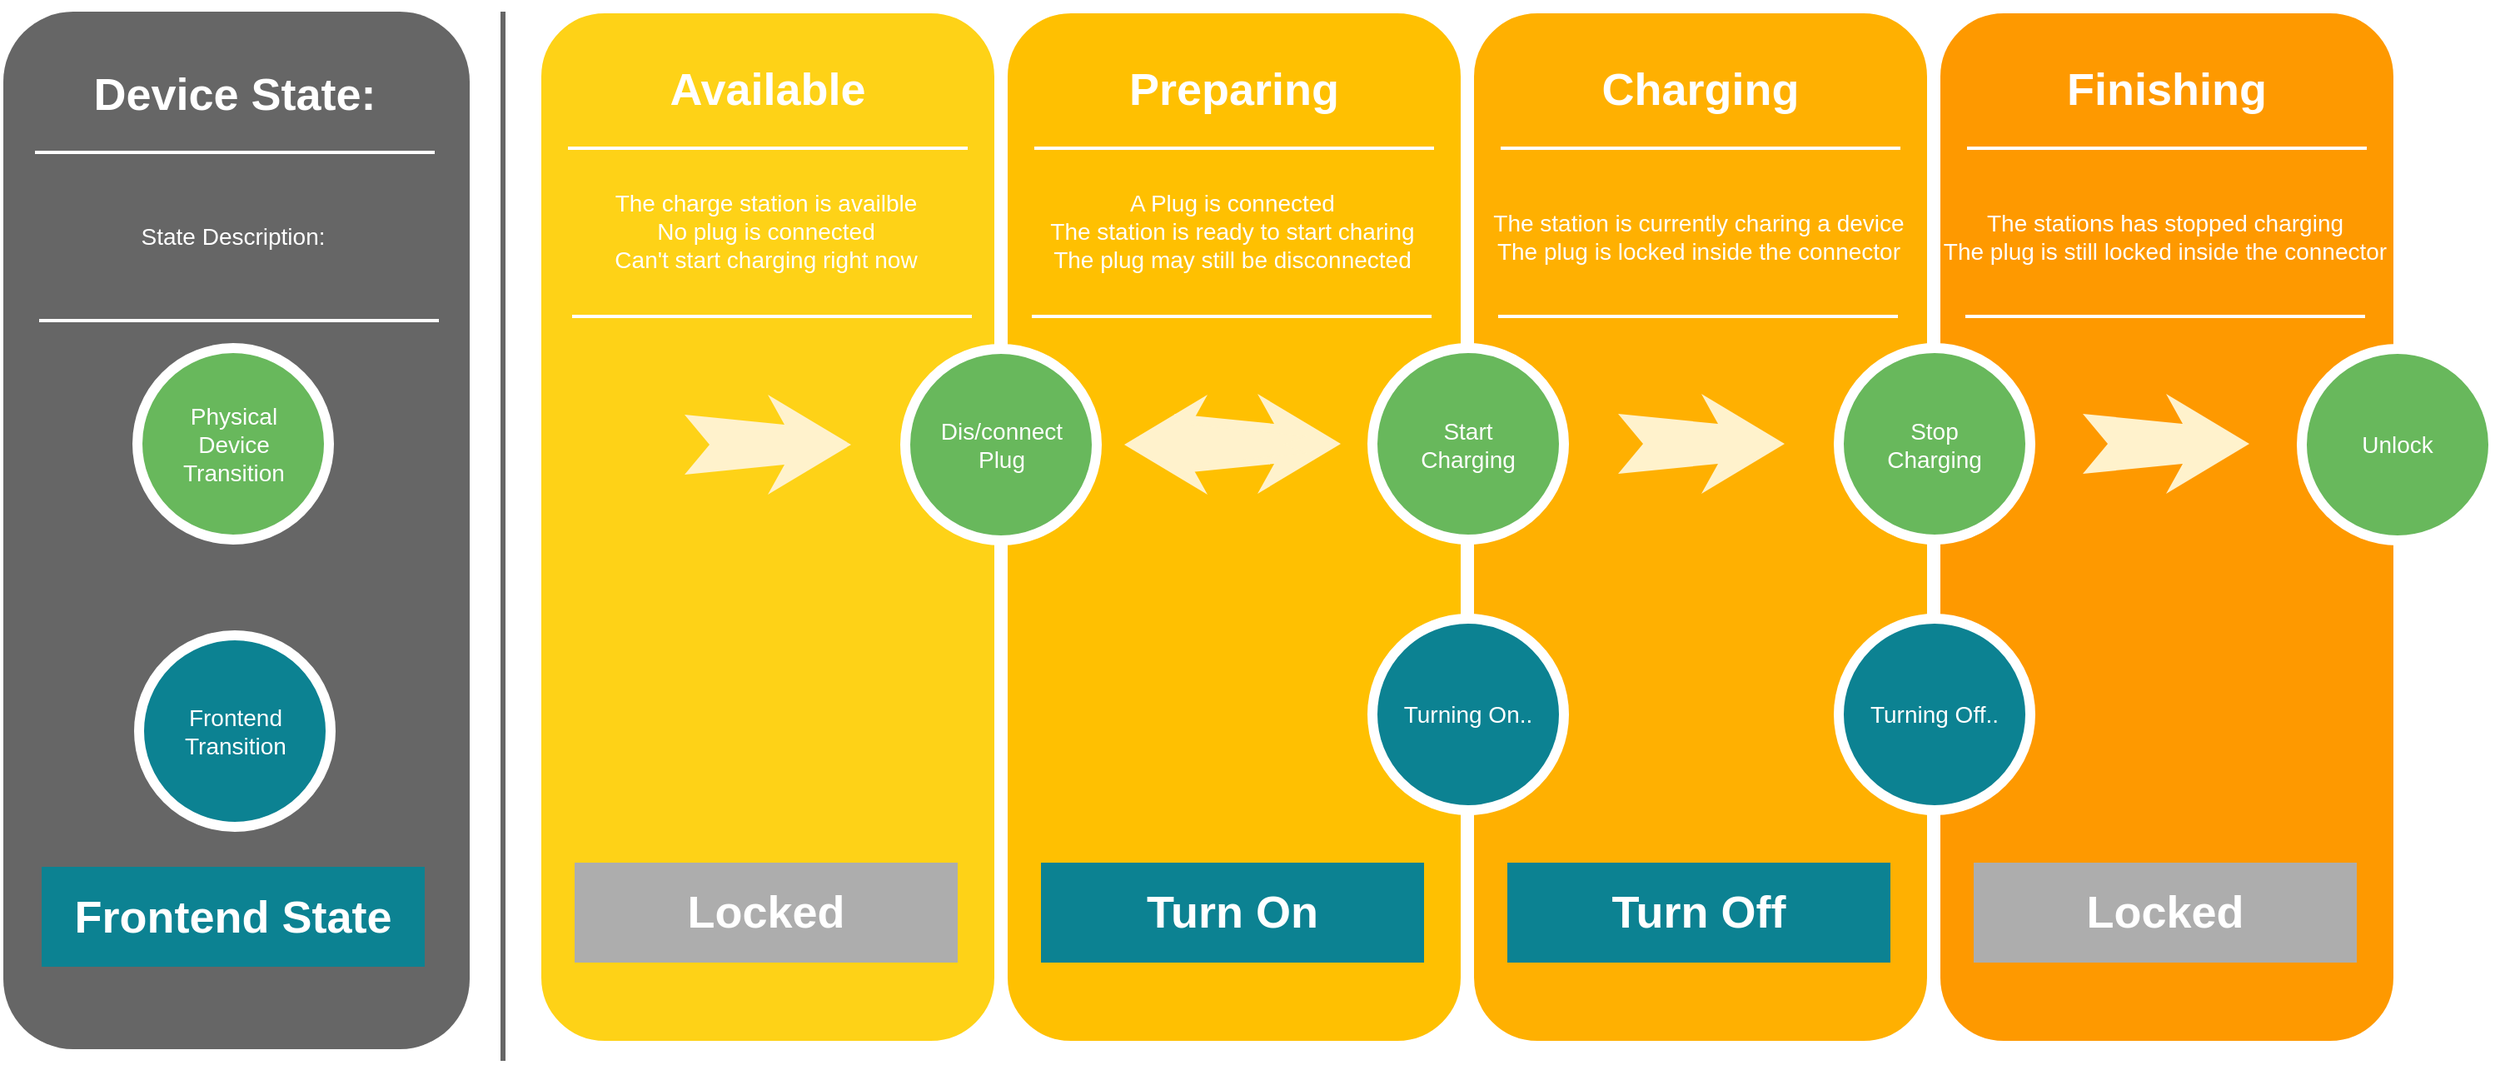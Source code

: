 <mxfile version="10.6.2" type="device"><diagram name="Page-1" id="12e1b939-464a-85fe-373e-61e167be1490"><mxGraphModel dx="2249" dy="1078" grid="1" gridSize="10" guides="1" tooltips="1" connect="1" arrows="1" fold="1" page="1" pageScale="1.5" pageWidth="1169" pageHeight="826" background="#ffffff" math="0" shadow="0"><root><mxCell id="0"/><mxCell id="1" parent="0"/><mxCell id="60da8b9f42644d3a-2" value="" style="whiteSpace=wrap;html=1;rounded=1;shadow=0;strokeWidth=8;fontSize=20;align=center;fillColor=#FED217;strokeColor=#FFFFFF;" parent="1" vertex="1"><mxGeometry x="349" y="405" width="280" height="625" as="geometry"/></mxCell><mxCell id="60da8b9f42644d3a-3" value="Available" style="text;html=1;strokeColor=none;fillColor=none;align=center;verticalAlign=middle;whiteSpace=wrap;rounded=0;shadow=0;fontSize=27;fontColor=#FFFFFF;fontStyle=1" parent="1" vertex="1"><mxGeometry x="349" y="425" width="280" height="60" as="geometry"/></mxCell><mxCell id="60da8b9f42644d3a-4" value="The charge station is availble&lt;br&gt;No plug is connected&lt;br&gt;Can't start charging right now&lt;br&gt;" style="text;html=1;strokeColor=none;fillColor=none;align=center;verticalAlign=middle;whiteSpace=wrap;rounded=0;shadow=0;fontSize=14;fontColor=#FFFFFF;" parent="1" vertex="1"><mxGeometry x="348" y="495" width="280" height="90" as="geometry"/></mxCell><mxCell id="60da8b9f42644d3a-6" value="" style="line;strokeWidth=2;html=1;rounded=0;shadow=0;fontSize=27;align=center;fillColor=none;strokeColor=#FFFFFF;" parent="1" vertex="1"><mxGeometry x="369" y="485" width="240" height="10" as="geometry"/></mxCell><mxCell id="60da8b9f42644d3a-9" value="" style="html=1;shadow=0;dashed=0;align=center;verticalAlign=middle;shape=mxgraph.arrows2.stylisedArrow;dy=0.6;dx=40;notch=15;feather=0.4;rounded=0;strokeWidth=1;fontSize=27;strokeColor=none;fillColor=#fff2cc;" parent="1" vertex="1"><mxGeometry x="439" y="638" width="100" height="60" as="geometry"/></mxCell><mxCell id="60da8b9f42644d3a-17" value="" style="whiteSpace=wrap;html=1;rounded=1;shadow=0;strokeWidth=8;fontSize=20;align=center;fillColor=#FFC001;strokeColor=#FFFFFF;" parent="1" vertex="1"><mxGeometry x="629" y="405" width="280" height="625" as="geometry"/></mxCell><mxCell id="60da8b9f42644d3a-18" value="Preparing" style="text;html=1;strokeColor=none;fillColor=none;align=center;verticalAlign=middle;whiteSpace=wrap;rounded=0;shadow=0;fontSize=27;fontColor=#FFFFFF;fontStyle=1" parent="1" vertex="1"><mxGeometry x="629" y="425" width="280" height="60" as="geometry"/></mxCell><mxCell id="60da8b9f42644d3a-19" value="A Plug is connected&lt;br&gt;The station is ready to start charing&lt;br&gt;The plug may still be disconnected&lt;br&gt;" style="text;html=1;strokeColor=none;fillColor=none;align=center;verticalAlign=middle;whiteSpace=wrap;rounded=0;shadow=0;fontSize=14;fontColor=#FFFFFF;" parent="1" vertex="1"><mxGeometry x="627.5" y="495" width="280" height="90" as="geometry"/></mxCell><mxCell id="60da8b9f42644d3a-20" value="" style="line;strokeWidth=2;html=1;rounded=0;shadow=0;fontSize=27;align=center;fillColor=none;strokeColor=#FFFFFF;" parent="1" vertex="1"><mxGeometry x="649" y="485" width="240" height="10" as="geometry"/></mxCell><mxCell id="60da8b9f42644d3a-23" value="" style="html=1;shadow=0;dashed=0;align=center;verticalAlign=middle;shape=mxgraph.arrows2.stylisedArrow;dy=0.6;dx=40;notch=15;feather=0.4;rounded=0;strokeWidth=1;fontSize=27;strokeColor=none;fillColor=#fff2cc;" parent="1" vertex="1"><mxGeometry x="733" y="637.5" width="100" height="60" as="geometry"/></mxCell><mxCell id="60da8b9f42644d3a-24" value="" style="whiteSpace=wrap;html=1;rounded=1;shadow=0;strokeWidth=8;fontSize=20;align=center;fillColor=#FFB001;strokeColor=#FFFFFF;" parent="1" vertex="1"><mxGeometry x="909" y="405" width="280" height="625" as="geometry"/></mxCell><mxCell id="60da8b9f42644d3a-25" value="Charging" style="text;html=1;strokeColor=none;fillColor=none;align=center;verticalAlign=middle;whiteSpace=wrap;rounded=0;shadow=0;fontSize=27;fontColor=#FFFFFF;fontStyle=1" parent="1" vertex="1"><mxGeometry x="909" y="425" width="280" height="60" as="geometry"/></mxCell><mxCell id="60da8b9f42644d3a-26" value="The station is currently charing a device&lt;br&gt;The plug is locked inside the connector&lt;br&gt;" style="text;html=1;strokeColor=none;fillColor=none;align=center;verticalAlign=middle;whiteSpace=wrap;rounded=0;shadow=0;fontSize=14;fontColor=#FFFFFF;" parent="1" vertex="1"><mxGeometry x="907.5" y="497.5" width="280" height="90" as="geometry"/></mxCell><mxCell id="60da8b9f42644d3a-27" value="" style="line;strokeWidth=2;html=1;rounded=0;shadow=0;fontSize=27;align=center;fillColor=none;strokeColor=#FFFFFF;" parent="1" vertex="1"><mxGeometry x="929" y="485" width="240" height="10" as="geometry"/></mxCell><mxCell id="60da8b9f42644d3a-29" value="Start&lt;br&gt;Charging&lt;br&gt;" style="ellipse;whiteSpace=wrap;html=1;rounded=0;shadow=0;strokeWidth=6;fontSize=14;align=center;fillColor=#68B85C;strokeColor=#FFFFFF;fontColor=#FFFFFF;" parent="1" vertex="1"><mxGeometry x="852" y="610" width="115" height="115" as="geometry"/></mxCell><mxCell id="60da8b9f42644d3a-30" value="" style="html=1;shadow=0;dashed=0;align=center;verticalAlign=middle;shape=mxgraph.arrows2.stylisedArrow;dy=0.6;dx=40;notch=15;feather=0.4;rounded=0;strokeWidth=1;fontSize=27;strokeColor=none;fillColor=#fff2cc;" parent="1" vertex="1"><mxGeometry x="999.5" y="637.5" width="100" height="60" as="geometry"/></mxCell><mxCell id="60da8b9f42644d3a-31" value="" style="whiteSpace=wrap;html=1;rounded=1;shadow=0;strokeWidth=8;fontSize=20;align=center;fillColor=#FE9900;strokeColor=#FFFFFF;" parent="1" vertex="1"><mxGeometry x="1189" y="405" width="280" height="625" as="geometry"/></mxCell><mxCell id="60da8b9f42644d3a-32" value="Finishing" style="text;html=1;strokeColor=none;fillColor=none;align=center;verticalAlign=middle;whiteSpace=wrap;rounded=0;shadow=0;fontSize=27;fontColor=#FFFFFF;fontStyle=1" parent="1" vertex="1"><mxGeometry x="1189" y="425" width="280" height="60" as="geometry"/></mxCell><mxCell id="60da8b9f42644d3a-33" value="The stations has stopped charging&lt;br&gt;The plug is still locked inside the connector&lt;br&gt;" style="text;html=1;strokeColor=none;fillColor=none;align=center;verticalAlign=middle;whiteSpace=wrap;rounded=0;shadow=0;fontSize=14;fontColor=#FFFFFF;" parent="1" vertex="1"><mxGeometry x="1187.5" y="497.5" width="280" height="90" as="geometry"/></mxCell><mxCell id="60da8b9f42644d3a-34" value="" style="line;strokeWidth=2;html=1;rounded=0;shadow=0;fontSize=27;align=center;fillColor=none;strokeColor=#FFFFFF;" parent="1" vertex="1"><mxGeometry x="1209" y="485" width="240" height="10" as="geometry"/></mxCell><mxCell id="60da8b9f42644d3a-36" value="Stop&lt;br&gt;Charging&lt;br&gt;" style="ellipse;whiteSpace=wrap;html=1;rounded=0;shadow=0;strokeWidth=6;fontSize=14;align=center;fillColor=#68B85C;strokeColor=#FFFFFF;fontColor=#FFFFFF;" parent="1" vertex="1"><mxGeometry x="1132" y="610" width="115" height="115" as="geometry"/></mxCell><mxCell id="60da8b9f42644d3a-37" value="" style="html=1;shadow=0;dashed=0;align=center;verticalAlign=middle;shape=mxgraph.arrows2.stylisedArrow;dy=0.6;dx=40;notch=15;feather=0.4;rounded=0;strokeWidth=1;fontSize=27;strokeColor=none;fillColor=#fff2cc;" parent="1" vertex="1"><mxGeometry x="1278.5" y="637.5" width="100" height="60" as="geometry"/></mxCell><mxCell id="60da8b9f42644d3a-38" value="Unlock" style="ellipse;whiteSpace=wrap;html=1;rounded=0;shadow=0;strokeWidth=6;fontSize=14;align=center;fillColor=#68B85C;strokeColor=#FFFFFF;fontColor=#FFFFFF;" parent="1" vertex="1"><mxGeometry x="1410" y="610.5" width="115" height="115" as="geometry"/></mxCell><mxCell id="nkIooSSULF3Cpw21LBet-5" value="" style="line;strokeWidth=2;html=1;rounded=0;shadow=0;fontSize=27;align=center;fillColor=none;strokeColor=#FFFFFF;" vertex="1" parent="1"><mxGeometry x="371.5" y="586" width="240" height="10" as="geometry"/></mxCell><mxCell id="nkIooSSULF3Cpw21LBet-6" value="Locked" style="text;html=1;strokeColor=none;fillColor=#ADADAD;align=center;verticalAlign=middle;whiteSpace=wrap;rounded=0;shadow=0;fontSize=27;fontColor=#FFFFFF;fontStyle=1" vertex="1" parent="1"><mxGeometry x="373" y="919" width="230" height="60" as="geometry"/></mxCell><mxCell id="nkIooSSULF3Cpw21LBet-7" value="" style="line;strokeWidth=2;html=1;rounded=0;shadow=0;fontSize=27;align=center;fillColor=none;strokeColor=#FFFFFF;" vertex="1" parent="1"><mxGeometry x="647.5" y="586" width="240" height="10" as="geometry"/></mxCell><mxCell id="nkIooSSULF3Cpw21LBet-8" value="Turn On" style="text;html=1;strokeColor=none;fillColor=#0C8292;align=center;verticalAlign=middle;whiteSpace=wrap;rounded=0;shadow=0;fontSize=27;fontColor=#FFFFFF;fontStyle=1" vertex="1" parent="1"><mxGeometry x="653" y="919" width="230" height="60" as="geometry"/></mxCell><mxCell id="nkIooSSULF3Cpw21LBet-9" value="" style="line;strokeWidth=2;html=1;rounded=0;shadow=0;fontSize=27;align=center;fillColor=none;strokeColor=#FFFFFF;" vertex="1" parent="1"><mxGeometry x="1208" y="586" width="240" height="10" as="geometry"/></mxCell><mxCell id="nkIooSSULF3Cpw21LBet-10" value="Locked" style="text;html=1;strokeColor=none;fillColor=#ADADAD;align=center;verticalAlign=middle;whiteSpace=wrap;rounded=0;shadow=0;fontSize=27;fontColor=#FFFFFF;fontStyle=1" vertex="1" parent="1"><mxGeometry x="1213" y="919" width="230" height="60" as="geometry"/></mxCell><mxCell id="nkIooSSULF3Cpw21LBet-11" value="" style="line;strokeWidth=2;html=1;rounded=0;shadow=0;fontSize=27;align=center;fillColor=none;strokeColor=#FFFFFF;" vertex="1" parent="1"><mxGeometry x="927.5" y="586" width="240" height="10" as="geometry"/></mxCell><mxCell id="nkIooSSULF3Cpw21LBet-12" value="Turn Off" style="text;html=1;strokeColor=none;fillColor=#0C8292;align=center;verticalAlign=middle;whiteSpace=wrap;rounded=0;shadow=0;fontSize=27;fontColor=#FFFFFF;fontStyle=1" vertex="1" parent="1"><mxGeometry x="933" y="919" width="230" height="60" as="geometry"/></mxCell><mxCell id="nkIooSSULF3Cpw21LBet-14" value="Turning On..&lt;br&gt;" style="ellipse;whiteSpace=wrap;html=1;rounded=0;shadow=0;strokeWidth=6;fontSize=14;align=center;fillColor=#0C8292;strokeColor=#FFFFFF;fontColor=#FFFFFF;" vertex="1" parent="1"><mxGeometry x="852" y="772.5" width="115" height="115" as="geometry"/></mxCell><mxCell id="nkIooSSULF3Cpw21LBet-15" value="Turning Off..&lt;br&gt;" style="ellipse;whiteSpace=wrap;html=1;rounded=0;shadow=0;strokeWidth=6;fontSize=14;align=center;fillColor=#0C8292;strokeColor=#FFFFFF;fontColor=#FFFFFF;" vertex="1" parent="1"><mxGeometry x="1132" y="772.5" width="115" height="115" as="geometry"/></mxCell><mxCell id="60da8b9f42644d3a-22" value="Dis/connect&lt;br&gt;Plug&lt;br&gt;" style="ellipse;whiteSpace=wrap;html=1;rounded=0;shadow=0;strokeWidth=6;fontSize=14;align=center;fillColor=#68B85C;strokeColor=#FFFFFF;fontColor=#FFFFFF;" parent="1" vertex="1"><mxGeometry x="571.5" y="610.5" width="115" height="115" as="geometry"/></mxCell><mxCell id="nkIooSSULF3Cpw21LBet-19" value="" style="html=1;shadow=0;dashed=0;align=center;verticalAlign=middle;shape=mxgraph.arrows2.stylisedArrow;dy=0.6;dx=40;notch=15;feather=0.83;rounded=0;strokeWidth=1;fontSize=27;strokeColor=none;fillColor=#fff2cc;rotation=180;" vertex="1" parent="1"><mxGeometry x="703" y="638" width="110" height="60" as="geometry"/></mxCell><mxCell id="nkIooSSULF3Cpw21LBet-20" value="" style="whiteSpace=wrap;html=1;rounded=1;shadow=0;strokeWidth=8;fontSize=20;align=center;fillColor=#666666;fontColor=#000000;strokeColor=none;" vertex="1" parent="1"><mxGeometry x="30" y="408" width="280" height="623" as="geometry"/></mxCell><mxCell id="nkIooSSULF3Cpw21LBet-21" value="Device State:" style="text;html=1;strokeColor=none;fillColor=none;align=center;verticalAlign=middle;whiteSpace=wrap;rounded=0;shadow=0;fontSize=27;fontColor=#FFFFFF;fontStyle=1;" vertex="1" parent="1"><mxGeometry x="29" y="427.5" width="280" height="60" as="geometry"/></mxCell><mxCell id="nkIooSSULF3Cpw21LBet-22" value="State Description:" style="text;html=1;strokeColor=none;fillColor=none;align=center;verticalAlign=middle;whiteSpace=wrap;rounded=0;shadow=0;fontSize=14;fontColor=#FFFFFF;" vertex="1" parent="1"><mxGeometry x="28" y="497.5" width="280" height="90" as="geometry"/></mxCell><mxCell id="nkIooSSULF3Cpw21LBet-23" value="" style="line;strokeWidth=2;html=1;rounded=0;shadow=0;fontSize=27;align=center;fillColor=none;strokeColor=#FFFFFF;fontColor=#FFFFFF;" vertex="1" parent="1"><mxGeometry x="49" y="487.5" width="240" height="10" as="geometry"/></mxCell><mxCell id="nkIooSSULF3Cpw21LBet-26" value="" style="line;strokeWidth=2;html=1;rounded=0;shadow=0;fontSize=27;align=center;fillColor=none;strokeColor=#FFFFFF;" vertex="1" parent="1"><mxGeometry x="51.5" y="588.5" width="240" height="10" as="geometry"/></mxCell><mxCell id="nkIooSSULF3Cpw21LBet-27" value="Frontend State" style="text;html=1;strokeColor=none;fillColor=#0C8292;align=center;verticalAlign=middle;whiteSpace=wrap;rounded=0;shadow=0;fontSize=27;fontColor=#FFFFFF;fontStyle=1" vertex="1" parent="1"><mxGeometry x="53" y="921.5" width="230" height="60" as="geometry"/></mxCell><mxCell id="nkIooSSULF3Cpw21LBet-32" value="Physical&lt;br&gt;Device&lt;br&gt;Transition" style="ellipse;whiteSpace=wrap;html=1;rounded=0;shadow=0;strokeWidth=6;fontSize=14;align=center;fillColor=#68B85C;strokeColor=#FFFFFF;fontColor=#FFFFFF;" vertex="1" parent="1"><mxGeometry x="110.5" y="610" width="115" height="115" as="geometry"/></mxCell><mxCell id="nkIooSSULF3Cpw21LBet-33" value="Frontend Transition" style="ellipse;whiteSpace=wrap;html=1;rounded=0;shadow=0;strokeWidth=6;fontSize=14;align=center;fillColor=#0C8292;strokeColor=#FFFFFF;fontColor=#FFFFFF;" vertex="1" parent="1"><mxGeometry x="111.5" y="782.5" width="115" height="115" as="geometry"/></mxCell><mxCell id="nkIooSSULF3Cpw21LBet-34" value="" style="line;strokeWidth=3;html=1;rounded=0;shadow=0;fontSize=27;align=center;fillColor=none;strokeColor=#666666;rotation=90;" vertex="1" parent="1"><mxGeometry x="15" y="708" width="630" height="30" as="geometry"/></mxCell></root></mxGraphModel></diagram></mxfile>